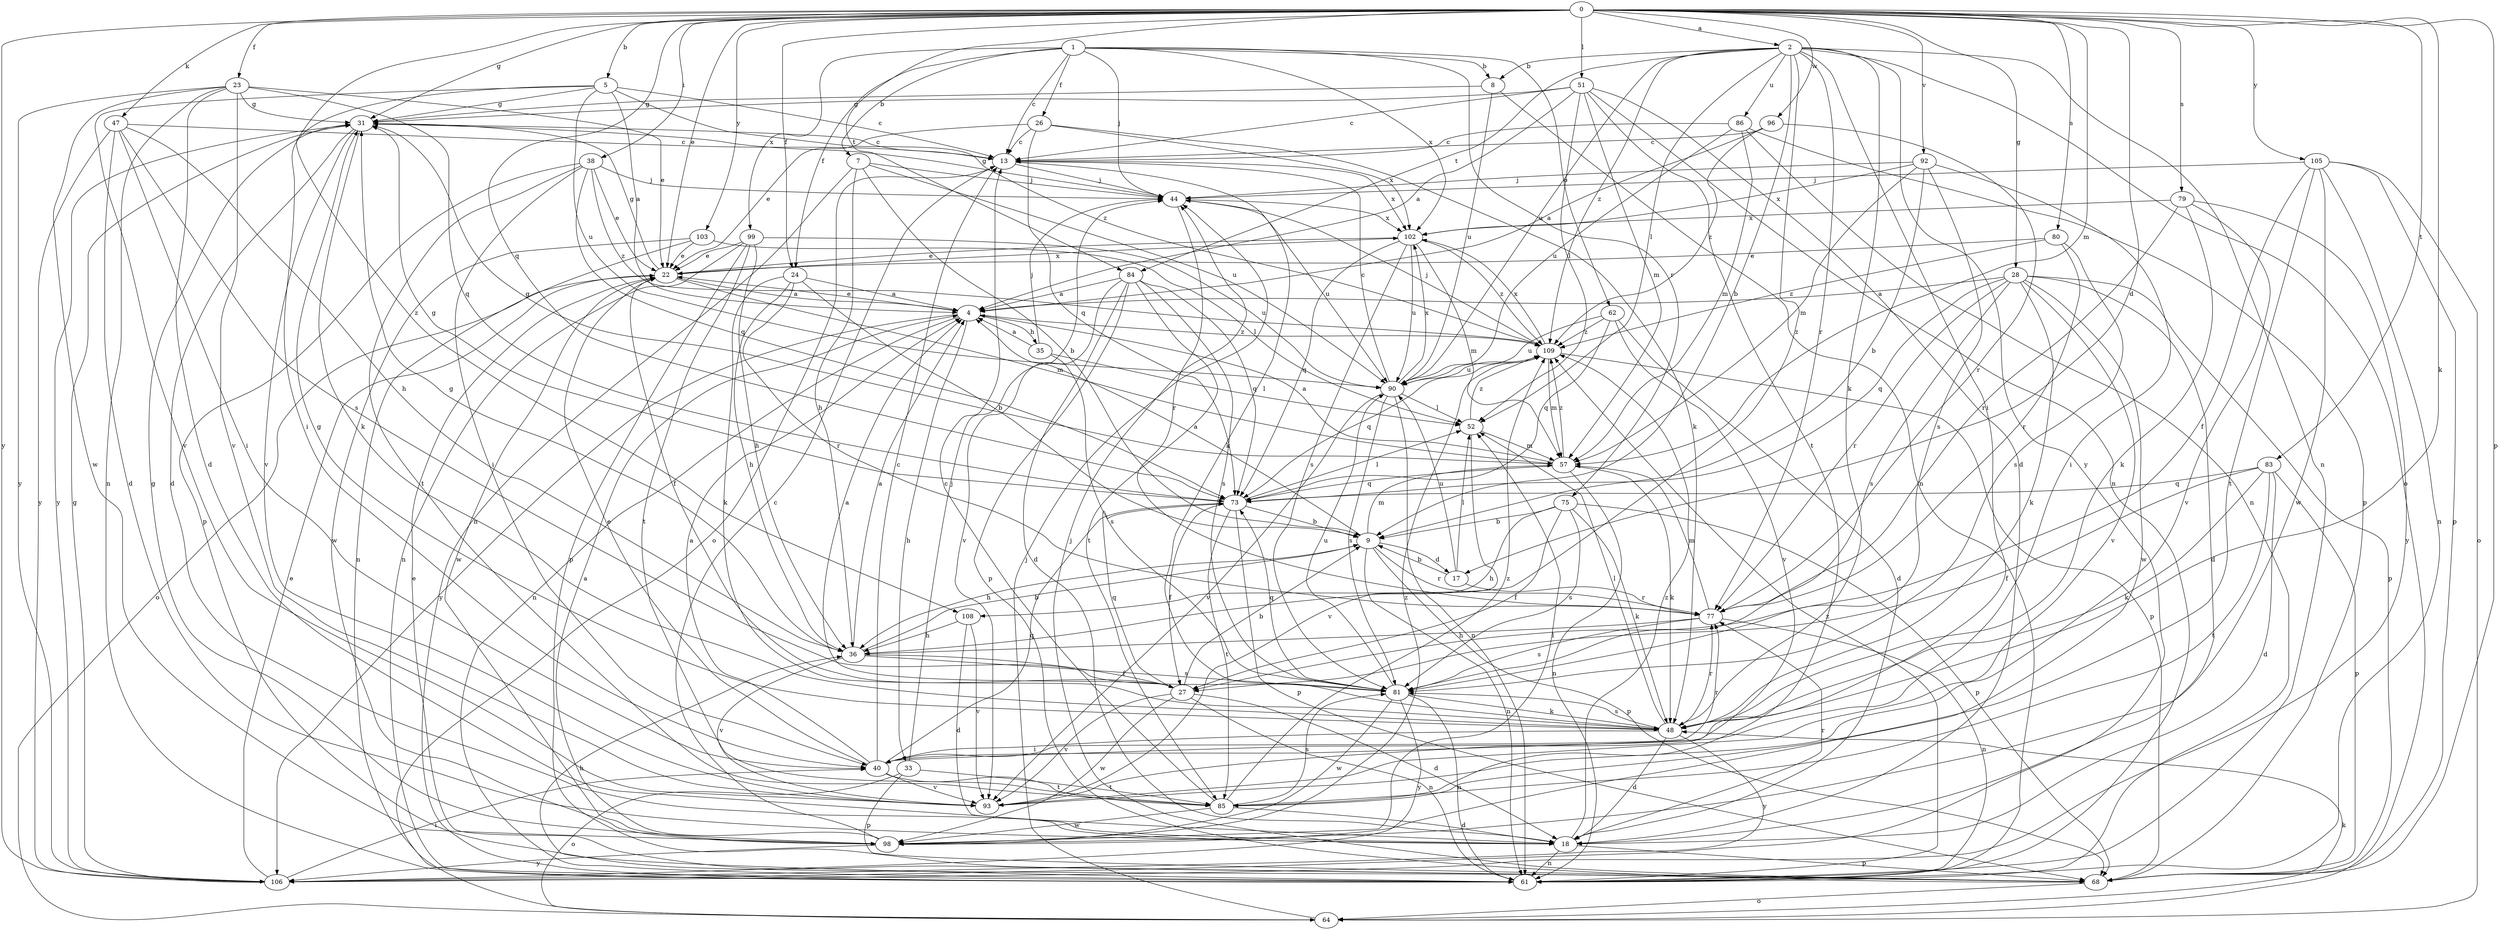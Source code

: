 strict digraph  {
0;
1;
2;
4;
5;
7;
8;
9;
13;
17;
18;
22;
23;
24;
26;
27;
28;
31;
33;
35;
36;
38;
40;
44;
47;
48;
51;
52;
57;
61;
62;
64;
68;
73;
75;
77;
79;
80;
81;
83;
84;
85;
86;
90;
92;
93;
96;
98;
99;
102;
103;
105;
106;
108;
109;
0 -> 2  [label=a];
0 -> 5  [label=b];
0 -> 17  [label=d];
0 -> 22  [label=e];
0 -> 23  [label=f];
0 -> 24  [label=f];
0 -> 28  [label=g];
0 -> 31  [label=g];
0 -> 38  [label=i];
0 -> 47  [label=k];
0 -> 48  [label=k];
0 -> 51  [label=l];
0 -> 57  [label=m];
0 -> 68  [label=p];
0 -> 73  [label=q];
0 -> 79  [label=s];
0 -> 80  [label=s];
0 -> 83  [label=t];
0 -> 84  [label=t];
0 -> 92  [label=v];
0 -> 96  [label=w];
0 -> 103  [label=y];
0 -> 105  [label=y];
0 -> 106  [label=y];
0 -> 108  [label=z];
1 -> 7  [label=b];
1 -> 8  [label=b];
1 -> 13  [label=c];
1 -> 24  [label=f];
1 -> 26  [label=f];
1 -> 44  [label=j];
1 -> 62  [label=o];
1 -> 75  [label=r];
1 -> 99  [label=x];
1 -> 102  [label=x];
2 -> 8  [label=b];
2 -> 9  [label=b];
2 -> 40  [label=i];
2 -> 48  [label=k];
2 -> 52  [label=l];
2 -> 61  [label=n];
2 -> 64  [label=o];
2 -> 77  [label=r];
2 -> 84  [label=t];
2 -> 86  [label=u];
2 -> 90  [label=u];
2 -> 106  [label=y];
2 -> 108  [label=z];
2 -> 109  [label=z];
4 -> 22  [label=e];
4 -> 33  [label=h];
4 -> 35  [label=h];
4 -> 61  [label=n];
4 -> 106  [label=y];
4 -> 109  [label=z];
5 -> 4  [label=a];
5 -> 13  [label=c];
5 -> 31  [label=g];
5 -> 40  [label=i];
5 -> 90  [label=u];
5 -> 93  [label=v];
5 -> 109  [label=z];
7 -> 9  [label=b];
7 -> 36  [label=h];
7 -> 44  [label=j];
7 -> 61  [label=n];
7 -> 90  [label=u];
8 -> 31  [label=g];
8 -> 61  [label=n];
8 -> 90  [label=u];
9 -> 4  [label=a];
9 -> 17  [label=d];
9 -> 36  [label=h];
9 -> 57  [label=m];
9 -> 61  [label=n];
9 -> 68  [label=p];
9 -> 77  [label=r];
13 -> 44  [label=j];
13 -> 48  [label=k];
13 -> 64  [label=o];
13 -> 102  [label=x];
17 -> 9  [label=b];
17 -> 52  [label=l];
17 -> 77  [label=r];
17 -> 90  [label=u];
18 -> 61  [label=n];
18 -> 68  [label=p];
18 -> 77  [label=r];
18 -> 109  [label=z];
22 -> 4  [label=a];
22 -> 27  [label=f];
22 -> 31  [label=g];
22 -> 57  [label=m];
22 -> 64  [label=o];
22 -> 98  [label=w];
22 -> 102  [label=x];
23 -> 18  [label=d];
23 -> 22  [label=e];
23 -> 31  [label=g];
23 -> 61  [label=n];
23 -> 73  [label=q];
23 -> 93  [label=v];
23 -> 98  [label=w];
23 -> 106  [label=y];
24 -> 4  [label=a];
24 -> 9  [label=b];
24 -> 36  [label=h];
24 -> 48  [label=k];
24 -> 77  [label=r];
26 -> 13  [label=c];
26 -> 22  [label=e];
26 -> 48  [label=k];
26 -> 73  [label=q];
26 -> 102  [label=x];
27 -> 4  [label=a];
27 -> 9  [label=b];
27 -> 18  [label=d];
27 -> 61  [label=n];
27 -> 73  [label=q];
27 -> 93  [label=v];
27 -> 98  [label=w];
28 -> 4  [label=a];
28 -> 18  [label=d];
28 -> 48  [label=k];
28 -> 68  [label=p];
28 -> 73  [label=q];
28 -> 77  [label=r];
28 -> 81  [label=s];
28 -> 93  [label=v];
28 -> 98  [label=w];
31 -> 13  [label=c];
31 -> 18  [label=d];
31 -> 48  [label=k];
31 -> 93  [label=v];
31 -> 106  [label=y];
33 -> 44  [label=j];
33 -> 64  [label=o];
33 -> 68  [label=p];
33 -> 85  [label=t];
35 -> 4  [label=a];
35 -> 44  [label=j];
35 -> 52  [label=l];
35 -> 81  [label=s];
36 -> 4  [label=a];
36 -> 9  [label=b];
36 -> 27  [label=f];
36 -> 31  [label=g];
36 -> 81  [label=s];
36 -> 93  [label=v];
38 -> 22  [label=e];
38 -> 40  [label=i];
38 -> 44  [label=j];
38 -> 68  [label=p];
38 -> 73  [label=q];
38 -> 85  [label=t];
38 -> 109  [label=z];
40 -> 4  [label=a];
40 -> 13  [label=c];
40 -> 22  [label=e];
40 -> 73  [label=q];
40 -> 77  [label=r];
40 -> 85  [label=t];
40 -> 93  [label=v];
44 -> 31  [label=g];
44 -> 77  [label=r];
44 -> 90  [label=u];
44 -> 102  [label=x];
47 -> 13  [label=c];
47 -> 18  [label=d];
47 -> 36  [label=h];
47 -> 40  [label=i];
47 -> 81  [label=s];
47 -> 106  [label=y];
48 -> 18  [label=d];
48 -> 31  [label=g];
48 -> 40  [label=i];
48 -> 52  [label=l];
48 -> 77  [label=r];
48 -> 81  [label=s];
48 -> 106  [label=y];
51 -> 4  [label=a];
51 -> 13  [label=c];
51 -> 18  [label=d];
51 -> 31  [label=g];
51 -> 52  [label=l];
51 -> 57  [label=m];
51 -> 61  [label=n];
51 -> 85  [label=t];
52 -> 57  [label=m];
52 -> 93  [label=v];
52 -> 109  [label=z];
57 -> 4  [label=a];
57 -> 31  [label=g];
57 -> 48  [label=k];
57 -> 61  [label=n];
57 -> 73  [label=q];
57 -> 109  [label=z];
61 -> 36  [label=h];
61 -> 109  [label=z];
62 -> 18  [label=d];
62 -> 73  [label=q];
62 -> 90  [label=u];
62 -> 93  [label=v];
62 -> 109  [label=z];
64 -> 44  [label=j];
64 -> 48  [label=k];
68 -> 22  [label=e];
68 -> 44  [label=j];
68 -> 64  [label=o];
73 -> 9  [label=b];
73 -> 27  [label=f];
73 -> 31  [label=g];
73 -> 52  [label=l];
73 -> 68  [label=p];
73 -> 85  [label=t];
75 -> 9  [label=b];
75 -> 27  [label=f];
75 -> 36  [label=h];
75 -> 48  [label=k];
75 -> 68  [label=p];
75 -> 81  [label=s];
77 -> 36  [label=h];
77 -> 57  [label=m];
77 -> 61  [label=n];
77 -> 81  [label=s];
79 -> 48  [label=k];
79 -> 77  [label=r];
79 -> 93  [label=v];
79 -> 102  [label=x];
79 -> 106  [label=y];
80 -> 22  [label=e];
80 -> 77  [label=r];
80 -> 81  [label=s];
80 -> 109  [label=z];
81 -> 48  [label=k];
81 -> 61  [label=n];
81 -> 73  [label=q];
81 -> 90  [label=u];
81 -> 98  [label=w];
81 -> 106  [label=y];
83 -> 18  [label=d];
83 -> 27  [label=f];
83 -> 48  [label=k];
83 -> 68  [label=p];
83 -> 73  [label=q];
83 -> 85  [label=t];
84 -> 4  [label=a];
84 -> 18  [label=d];
84 -> 68  [label=p];
84 -> 73  [label=q];
84 -> 81  [label=s];
84 -> 85  [label=t];
84 -> 93  [label=v];
85 -> 13  [label=c];
85 -> 18  [label=d];
85 -> 81  [label=s];
85 -> 98  [label=w];
85 -> 109  [label=z];
86 -> 13  [label=c];
86 -> 57  [label=m];
86 -> 61  [label=n];
86 -> 68  [label=p];
86 -> 90  [label=u];
90 -> 13  [label=c];
90 -> 52  [label=l];
90 -> 61  [label=n];
90 -> 81  [label=s];
90 -> 93  [label=v];
90 -> 102  [label=x];
92 -> 9  [label=b];
92 -> 40  [label=i];
92 -> 44  [label=j];
92 -> 57  [label=m];
92 -> 81  [label=s];
92 -> 102  [label=x];
96 -> 4  [label=a];
96 -> 13  [label=c];
96 -> 77  [label=r];
96 -> 109  [label=z];
98 -> 4  [label=a];
98 -> 13  [label=c];
98 -> 31  [label=g];
98 -> 52  [label=l];
98 -> 106  [label=y];
98 -> 109  [label=z];
99 -> 22  [label=e];
99 -> 36  [label=h];
99 -> 61  [label=n];
99 -> 68  [label=p];
99 -> 85  [label=t];
99 -> 90  [label=u];
102 -> 22  [label=e];
102 -> 57  [label=m];
102 -> 73  [label=q];
102 -> 81  [label=s];
102 -> 90  [label=u];
102 -> 109  [label=z];
103 -> 22  [label=e];
103 -> 52  [label=l];
103 -> 61  [label=n];
103 -> 98  [label=w];
105 -> 27  [label=f];
105 -> 44  [label=j];
105 -> 61  [label=n];
105 -> 64  [label=o];
105 -> 68  [label=p];
105 -> 85  [label=t];
105 -> 98  [label=w];
106 -> 22  [label=e];
106 -> 31  [label=g];
106 -> 40  [label=i];
108 -> 18  [label=d];
108 -> 36  [label=h];
108 -> 93  [label=v];
109 -> 44  [label=j];
109 -> 57  [label=m];
109 -> 68  [label=p];
109 -> 73  [label=q];
109 -> 90  [label=u];
109 -> 102  [label=x];
}
